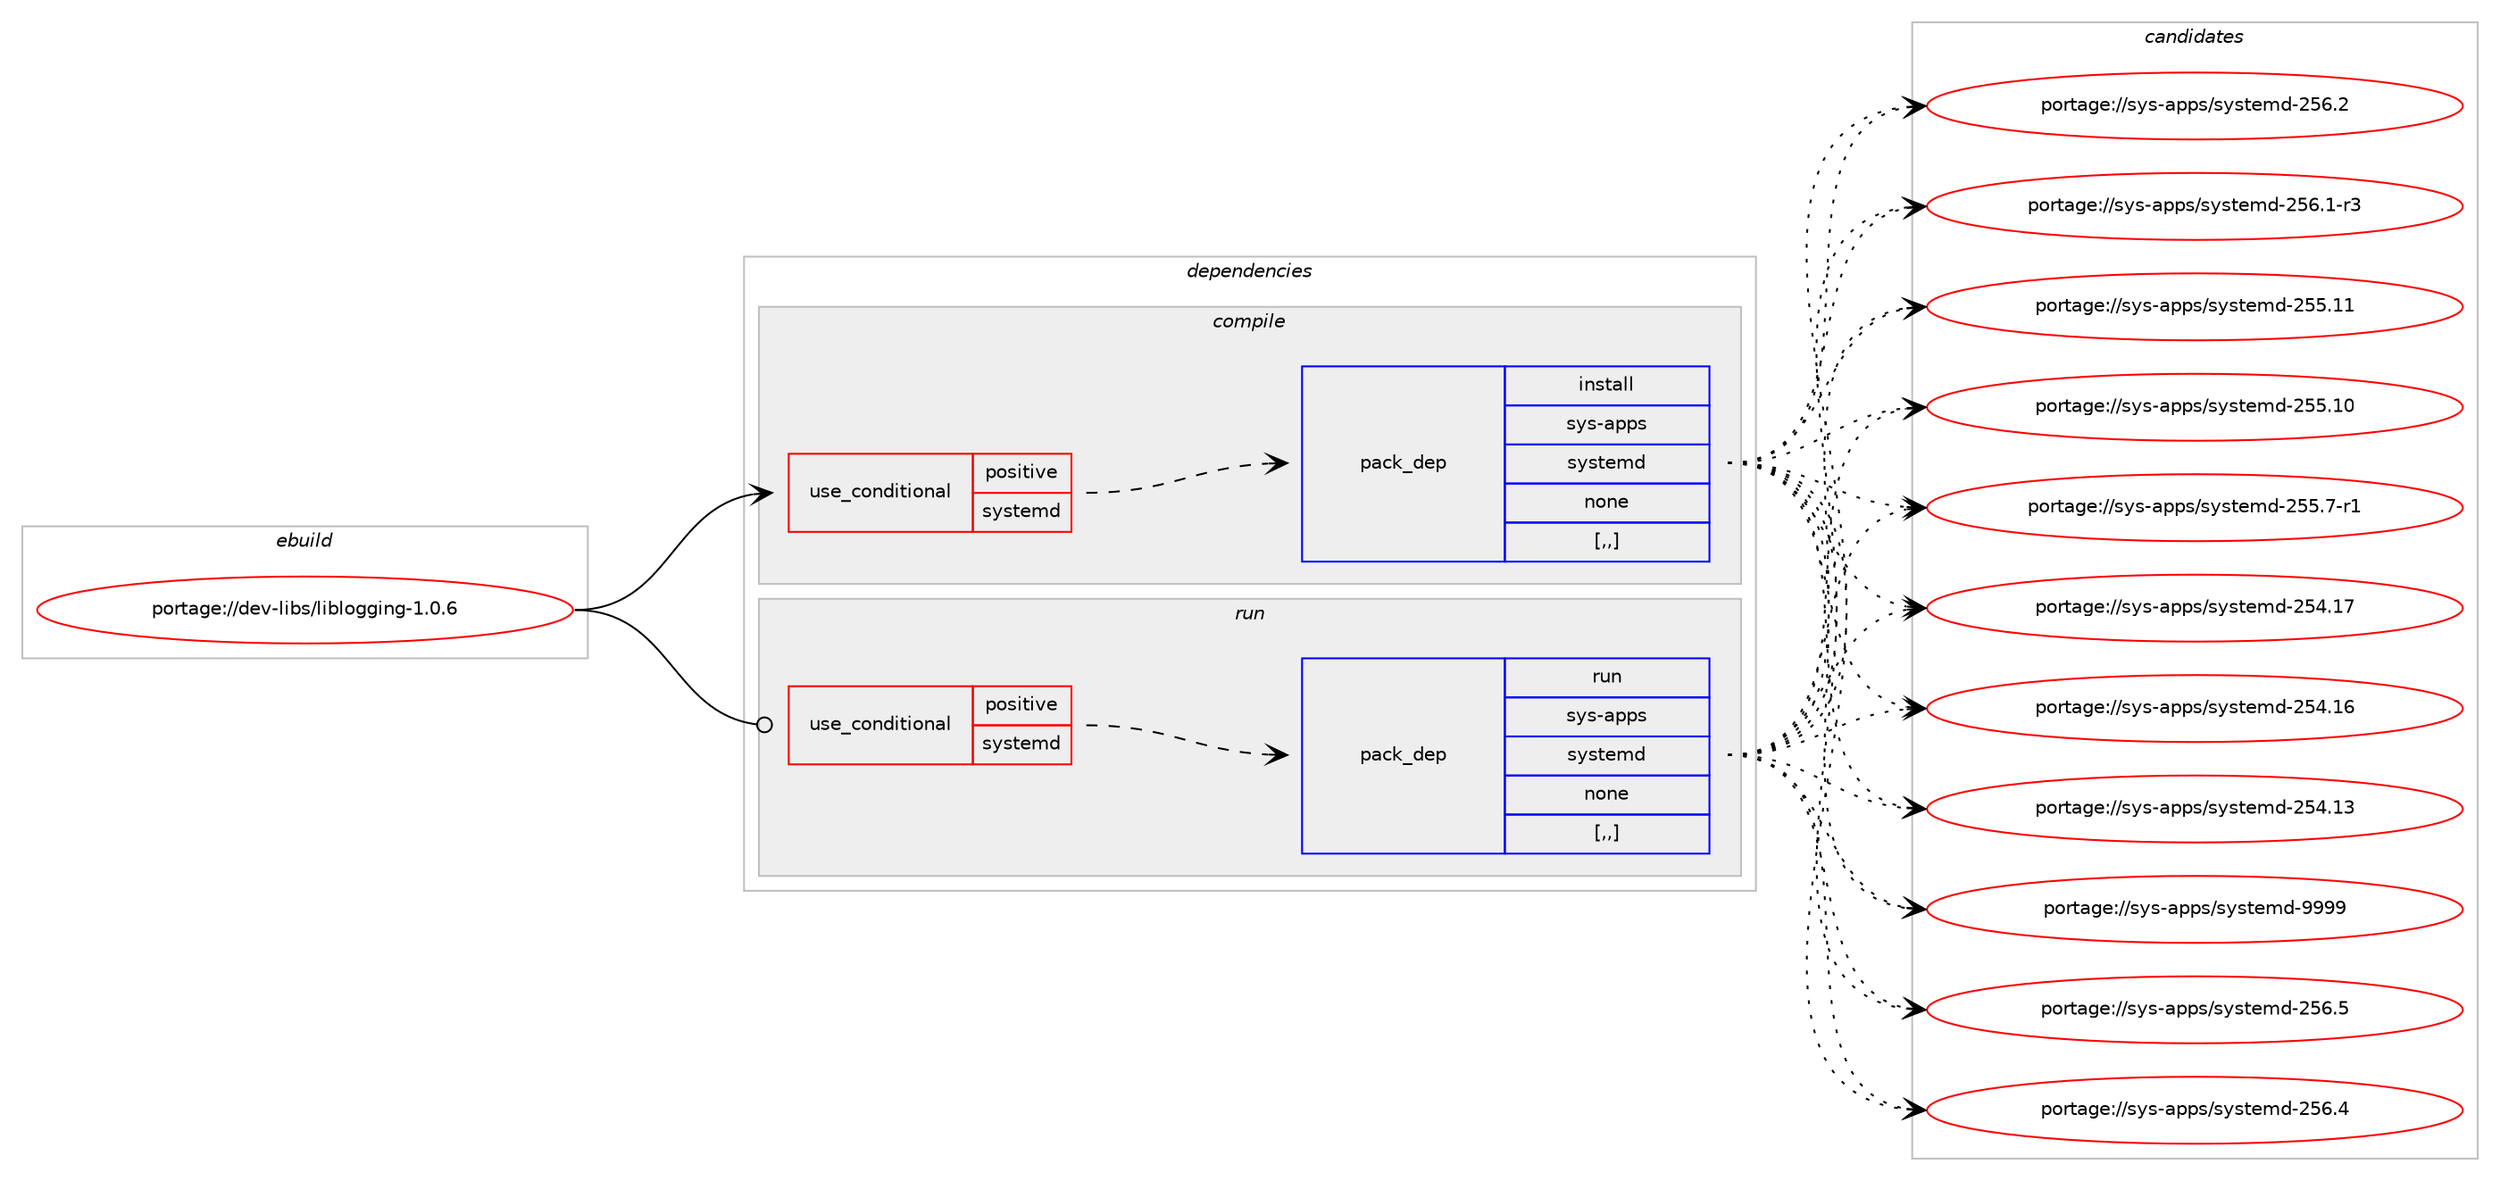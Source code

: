 digraph prolog {

# *************
# Graph options
# *************

newrank=true;
concentrate=true;
compound=true;
graph [rankdir=LR,fontname=Helvetica,fontsize=10,ranksep=1.5];#, ranksep=2.5, nodesep=0.2];
edge  [arrowhead=vee];
node  [fontname=Helvetica,fontsize=10];

# **********
# The ebuild
# **********

subgraph cluster_leftcol {
color=gray;
label=<<i>ebuild</i>>;
id [label="portage://dev-libs/liblogging-1.0.6", color=red, width=4, href="../dev-libs/liblogging-1.0.6.svg"];
}

# ****************
# The dependencies
# ****************

subgraph cluster_midcol {
color=gray;
label=<<i>dependencies</i>>;
subgraph cluster_compile {
fillcolor="#eeeeee";
style=filled;
label=<<i>compile</i>>;
subgraph cond157076 {
dependency604645 [label=<<TABLE BORDER="0" CELLBORDER="1" CELLSPACING="0" CELLPADDING="4"><TR><TD ROWSPAN="3" CELLPADDING="10">use_conditional</TD></TR><TR><TD>positive</TD></TR><TR><TD>systemd</TD></TR></TABLE>>, shape=none, color=red];
subgraph pack442804 {
dependency604646 [label=<<TABLE BORDER="0" CELLBORDER="1" CELLSPACING="0" CELLPADDING="4" WIDTH="220"><TR><TD ROWSPAN="6" CELLPADDING="30">pack_dep</TD></TR><TR><TD WIDTH="110">install</TD></TR><TR><TD>sys-apps</TD></TR><TR><TD>systemd</TD></TR><TR><TD>none</TD></TR><TR><TD>[,,]</TD></TR></TABLE>>, shape=none, color=blue];
}
dependency604645:e -> dependency604646:w [weight=20,style="dashed",arrowhead="vee"];
}
id:e -> dependency604645:w [weight=20,style="solid",arrowhead="vee"];
}
subgraph cluster_compileandrun {
fillcolor="#eeeeee";
style=filled;
label=<<i>compile and run</i>>;
}
subgraph cluster_run {
fillcolor="#eeeeee";
style=filled;
label=<<i>run</i>>;
subgraph cond157077 {
dependency604647 [label=<<TABLE BORDER="0" CELLBORDER="1" CELLSPACING="0" CELLPADDING="4"><TR><TD ROWSPAN="3" CELLPADDING="10">use_conditional</TD></TR><TR><TD>positive</TD></TR><TR><TD>systemd</TD></TR></TABLE>>, shape=none, color=red];
subgraph pack442805 {
dependency604648 [label=<<TABLE BORDER="0" CELLBORDER="1" CELLSPACING="0" CELLPADDING="4" WIDTH="220"><TR><TD ROWSPAN="6" CELLPADDING="30">pack_dep</TD></TR><TR><TD WIDTH="110">run</TD></TR><TR><TD>sys-apps</TD></TR><TR><TD>systemd</TD></TR><TR><TD>none</TD></TR><TR><TD>[,,]</TD></TR></TABLE>>, shape=none, color=blue];
}
dependency604647:e -> dependency604648:w [weight=20,style="dashed",arrowhead="vee"];
}
id:e -> dependency604647:w [weight=20,style="solid",arrowhead="odot"];
}
}

# **************
# The candidates
# **************

subgraph cluster_choices {
rank=same;
color=gray;
label=<<i>candidates</i>>;

subgraph choice442804 {
color=black;
nodesep=1;
choice1151211154597112112115471151211151161011091004557575757 [label="portage://sys-apps/systemd-9999", color=red, width=4,href="../sys-apps/systemd-9999.svg"];
choice115121115459711211211547115121115116101109100455053544653 [label="portage://sys-apps/systemd-256.5", color=red, width=4,href="../sys-apps/systemd-256.5.svg"];
choice115121115459711211211547115121115116101109100455053544652 [label="portage://sys-apps/systemd-256.4", color=red, width=4,href="../sys-apps/systemd-256.4.svg"];
choice115121115459711211211547115121115116101109100455053544650 [label="portage://sys-apps/systemd-256.2", color=red, width=4,href="../sys-apps/systemd-256.2.svg"];
choice1151211154597112112115471151211151161011091004550535446494511451 [label="portage://sys-apps/systemd-256.1-r3", color=red, width=4,href="../sys-apps/systemd-256.1-r3.svg"];
choice11512111545971121121154711512111511610110910045505353464949 [label="portage://sys-apps/systemd-255.11", color=red, width=4,href="../sys-apps/systemd-255.11.svg"];
choice11512111545971121121154711512111511610110910045505353464948 [label="portage://sys-apps/systemd-255.10", color=red, width=4,href="../sys-apps/systemd-255.10.svg"];
choice1151211154597112112115471151211151161011091004550535346554511449 [label="portage://sys-apps/systemd-255.7-r1", color=red, width=4,href="../sys-apps/systemd-255.7-r1.svg"];
choice11512111545971121121154711512111511610110910045505352464955 [label="portage://sys-apps/systemd-254.17", color=red, width=4,href="../sys-apps/systemd-254.17.svg"];
choice11512111545971121121154711512111511610110910045505352464954 [label="portage://sys-apps/systemd-254.16", color=red, width=4,href="../sys-apps/systemd-254.16.svg"];
choice11512111545971121121154711512111511610110910045505352464951 [label="portage://sys-apps/systemd-254.13", color=red, width=4,href="../sys-apps/systemd-254.13.svg"];
dependency604646:e -> choice1151211154597112112115471151211151161011091004557575757:w [style=dotted,weight="100"];
dependency604646:e -> choice115121115459711211211547115121115116101109100455053544653:w [style=dotted,weight="100"];
dependency604646:e -> choice115121115459711211211547115121115116101109100455053544652:w [style=dotted,weight="100"];
dependency604646:e -> choice115121115459711211211547115121115116101109100455053544650:w [style=dotted,weight="100"];
dependency604646:e -> choice1151211154597112112115471151211151161011091004550535446494511451:w [style=dotted,weight="100"];
dependency604646:e -> choice11512111545971121121154711512111511610110910045505353464949:w [style=dotted,weight="100"];
dependency604646:e -> choice11512111545971121121154711512111511610110910045505353464948:w [style=dotted,weight="100"];
dependency604646:e -> choice1151211154597112112115471151211151161011091004550535346554511449:w [style=dotted,weight="100"];
dependency604646:e -> choice11512111545971121121154711512111511610110910045505352464955:w [style=dotted,weight="100"];
dependency604646:e -> choice11512111545971121121154711512111511610110910045505352464954:w [style=dotted,weight="100"];
dependency604646:e -> choice11512111545971121121154711512111511610110910045505352464951:w [style=dotted,weight="100"];
}
subgraph choice442805 {
color=black;
nodesep=1;
choice1151211154597112112115471151211151161011091004557575757 [label="portage://sys-apps/systemd-9999", color=red, width=4,href="../sys-apps/systemd-9999.svg"];
choice115121115459711211211547115121115116101109100455053544653 [label="portage://sys-apps/systemd-256.5", color=red, width=4,href="../sys-apps/systemd-256.5.svg"];
choice115121115459711211211547115121115116101109100455053544652 [label="portage://sys-apps/systemd-256.4", color=red, width=4,href="../sys-apps/systemd-256.4.svg"];
choice115121115459711211211547115121115116101109100455053544650 [label="portage://sys-apps/systemd-256.2", color=red, width=4,href="../sys-apps/systemd-256.2.svg"];
choice1151211154597112112115471151211151161011091004550535446494511451 [label="portage://sys-apps/systemd-256.1-r3", color=red, width=4,href="../sys-apps/systemd-256.1-r3.svg"];
choice11512111545971121121154711512111511610110910045505353464949 [label="portage://sys-apps/systemd-255.11", color=red, width=4,href="../sys-apps/systemd-255.11.svg"];
choice11512111545971121121154711512111511610110910045505353464948 [label="portage://sys-apps/systemd-255.10", color=red, width=4,href="../sys-apps/systemd-255.10.svg"];
choice1151211154597112112115471151211151161011091004550535346554511449 [label="portage://sys-apps/systemd-255.7-r1", color=red, width=4,href="../sys-apps/systemd-255.7-r1.svg"];
choice11512111545971121121154711512111511610110910045505352464955 [label="portage://sys-apps/systemd-254.17", color=red, width=4,href="../sys-apps/systemd-254.17.svg"];
choice11512111545971121121154711512111511610110910045505352464954 [label="portage://sys-apps/systemd-254.16", color=red, width=4,href="../sys-apps/systemd-254.16.svg"];
choice11512111545971121121154711512111511610110910045505352464951 [label="portage://sys-apps/systemd-254.13", color=red, width=4,href="../sys-apps/systemd-254.13.svg"];
dependency604648:e -> choice1151211154597112112115471151211151161011091004557575757:w [style=dotted,weight="100"];
dependency604648:e -> choice115121115459711211211547115121115116101109100455053544653:w [style=dotted,weight="100"];
dependency604648:e -> choice115121115459711211211547115121115116101109100455053544652:w [style=dotted,weight="100"];
dependency604648:e -> choice115121115459711211211547115121115116101109100455053544650:w [style=dotted,weight="100"];
dependency604648:e -> choice1151211154597112112115471151211151161011091004550535446494511451:w [style=dotted,weight="100"];
dependency604648:e -> choice11512111545971121121154711512111511610110910045505353464949:w [style=dotted,weight="100"];
dependency604648:e -> choice11512111545971121121154711512111511610110910045505353464948:w [style=dotted,weight="100"];
dependency604648:e -> choice1151211154597112112115471151211151161011091004550535346554511449:w [style=dotted,weight="100"];
dependency604648:e -> choice11512111545971121121154711512111511610110910045505352464955:w [style=dotted,weight="100"];
dependency604648:e -> choice11512111545971121121154711512111511610110910045505352464954:w [style=dotted,weight="100"];
dependency604648:e -> choice11512111545971121121154711512111511610110910045505352464951:w [style=dotted,weight="100"];
}
}

}

